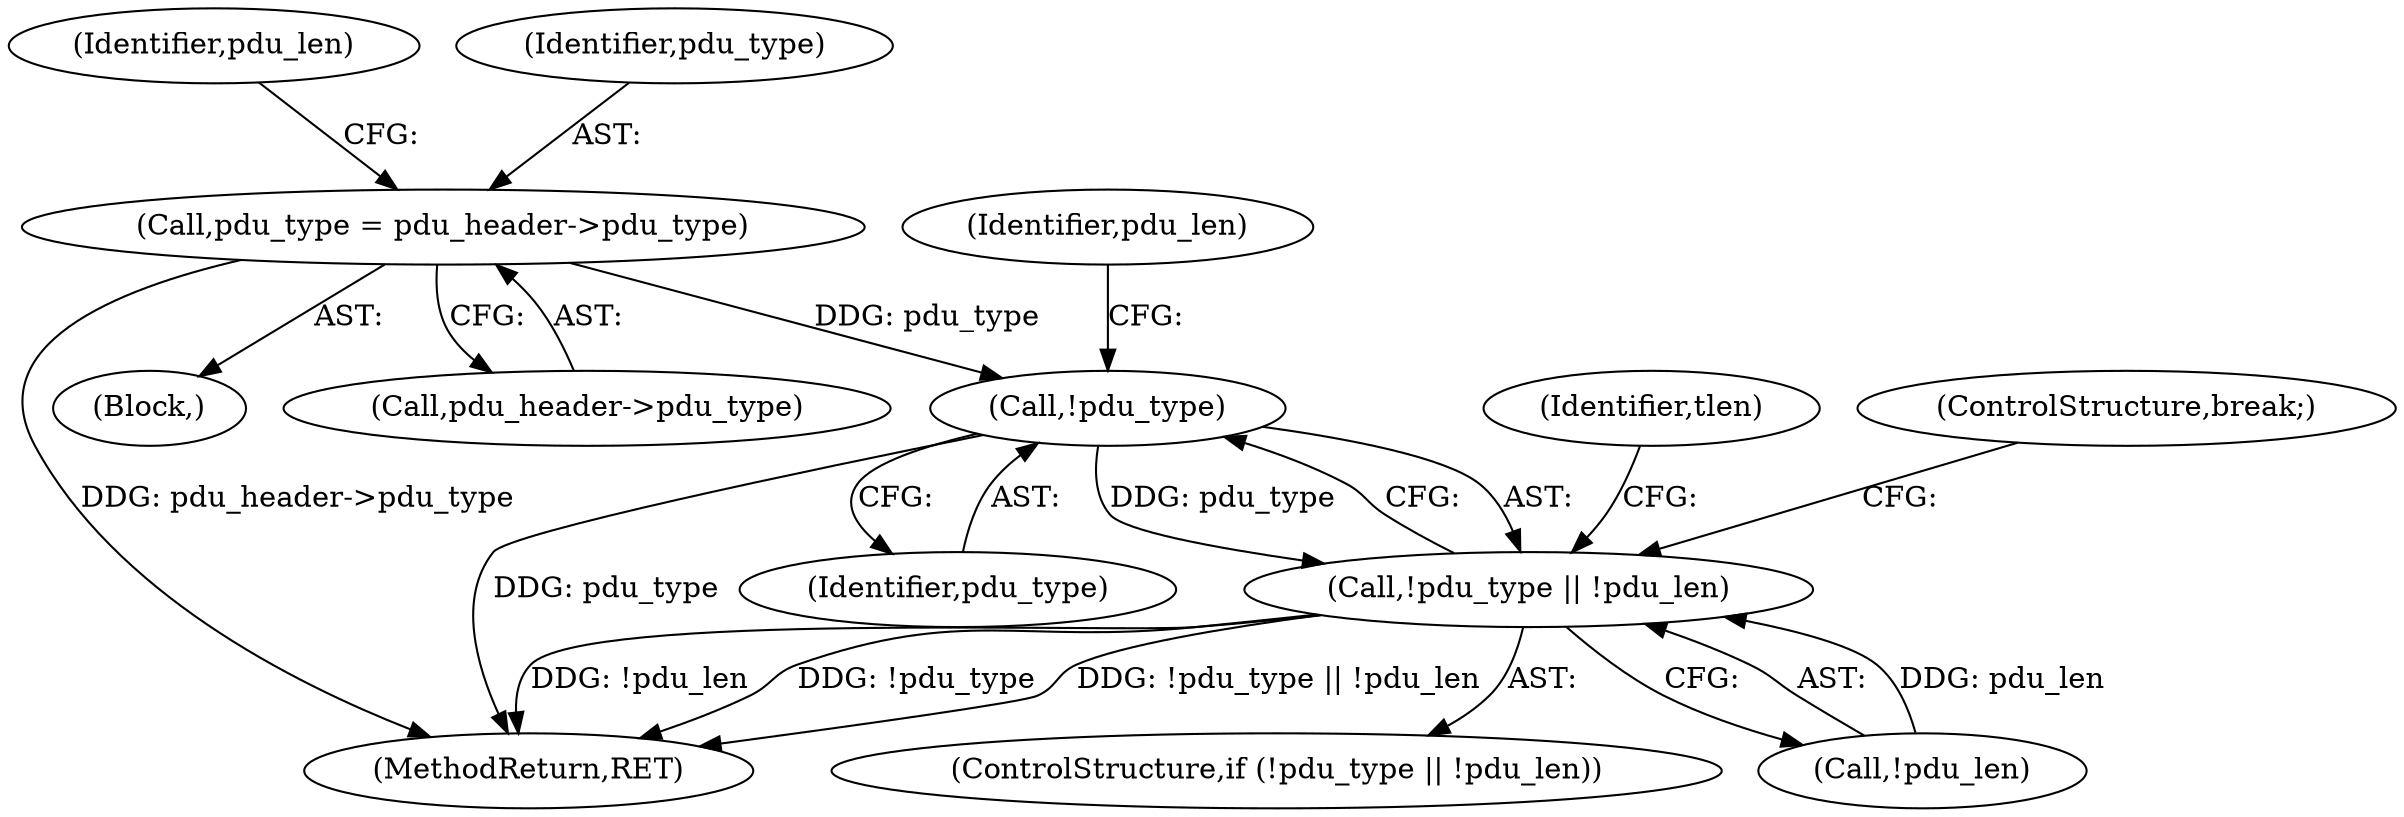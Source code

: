 digraph "1_tcpdump_83c64fce3a5226b080e535f5131a8a318f30e79b_0@pointer" {
"1000145" [label="(Call,pdu_type = pdu_header->pdu_type)"];
"1000162" [label="(Call,!pdu_type)"];
"1000161" [label="(Call,!pdu_type || !pdu_len)"];
"1000163" [label="(Identifier,pdu_type)"];
"1000134" [label="(Block,)"];
"1000162" [label="(Call,!pdu_type)"];
"1000167" [label="(ControlStructure,break;)"];
"1000145" [label="(Call,pdu_type = pdu_header->pdu_type)"];
"1000194" [label="(MethodReturn,RET)"];
"1000147" [label="(Call,pdu_header->pdu_type)"];
"1000170" [label="(Identifier,tlen)"];
"1000165" [label="(Identifier,pdu_len)"];
"1000151" [label="(Identifier,pdu_len)"];
"1000160" [label="(ControlStructure,if (!pdu_type || !pdu_len))"];
"1000146" [label="(Identifier,pdu_type)"];
"1000164" [label="(Call,!pdu_len)"];
"1000161" [label="(Call,!pdu_type || !pdu_len)"];
"1000145" -> "1000134"  [label="AST: "];
"1000145" -> "1000147"  [label="CFG: "];
"1000146" -> "1000145"  [label="AST: "];
"1000147" -> "1000145"  [label="AST: "];
"1000151" -> "1000145"  [label="CFG: "];
"1000145" -> "1000194"  [label="DDG: pdu_header->pdu_type"];
"1000145" -> "1000162"  [label="DDG: pdu_type"];
"1000162" -> "1000161"  [label="AST: "];
"1000162" -> "1000163"  [label="CFG: "];
"1000163" -> "1000162"  [label="AST: "];
"1000165" -> "1000162"  [label="CFG: "];
"1000161" -> "1000162"  [label="CFG: "];
"1000162" -> "1000194"  [label="DDG: pdu_type"];
"1000162" -> "1000161"  [label="DDG: pdu_type"];
"1000161" -> "1000160"  [label="AST: "];
"1000161" -> "1000164"  [label="CFG: "];
"1000164" -> "1000161"  [label="AST: "];
"1000167" -> "1000161"  [label="CFG: "];
"1000170" -> "1000161"  [label="CFG: "];
"1000161" -> "1000194"  [label="DDG: !pdu_len"];
"1000161" -> "1000194"  [label="DDG: !pdu_type"];
"1000161" -> "1000194"  [label="DDG: !pdu_type || !pdu_len"];
"1000164" -> "1000161"  [label="DDG: pdu_len"];
}
